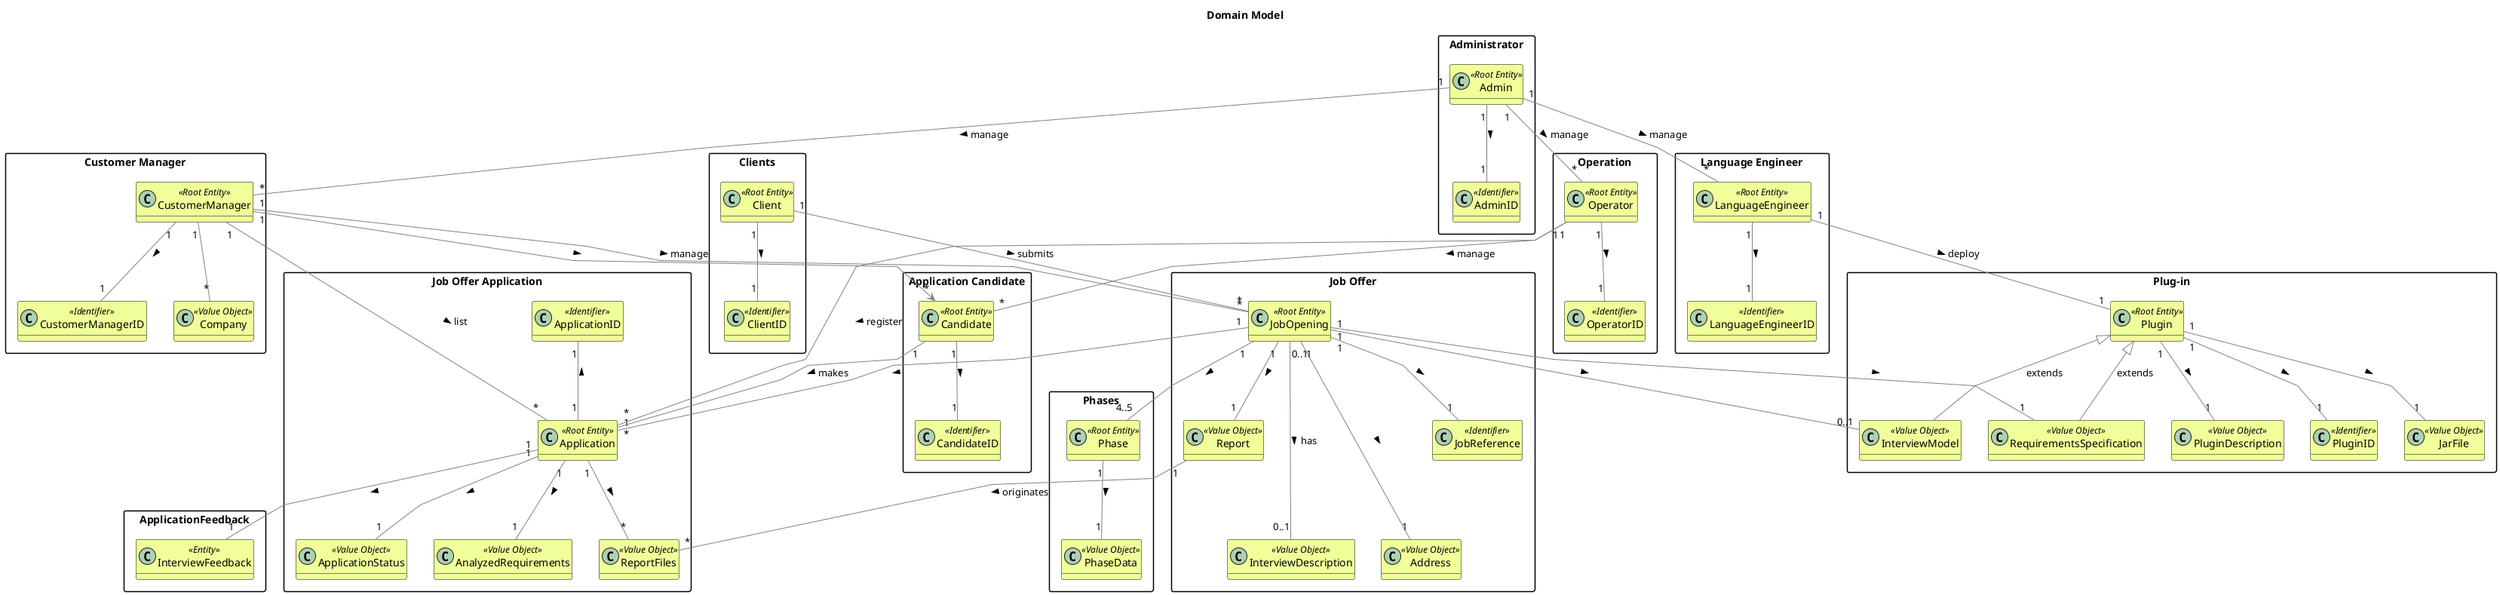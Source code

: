 

@startuml

skinparam monochrome false
skinparam packageStyle rectangle
skinparam shadowing false
skinparam linetype polyline

top to bottom direction

skinparam classAttributeIconSize 0

skinparam class {
    LifeLineBorderColor DarkBlue
    LifeLineBackgroundColor APPLICATION
    BackgroundColor #F0FF99
    ArrowColor grey
    BorderColor black
}

skinparam card {
    LifeLineBorderColor Green
    LifeLineBackgroundColor APPLICATION
    BackgroundColor #F0FFDD
    ArrowColor DarkGrey
    BorderColor Black
}


hide methods

title Domain Model



skinparam packageStyle rectangle




package "Job Offer" {

class InterviewDescription <<Value Object>>
class JobOpening <<Root Entity>>
class JobReference <<Identifier>>
class Report <<Value Object>>
class Address <<Value Object>>

}

package "Phases" {

class Phase <<Root Entity>>
class PhaseData <<Value Object>>

}

package "Plug-in" {
class Plugin <<Root Entity>>
class JarFile <<Value Object>>
class PluginDescription <<Value Object>>
class PluginID <<Identifier>>
class InterviewModel <<Value Object>>
class RequirementsSpecification <<Value Object>>
}

package "Job Offer Application" {

class Application <<Root Entity>>
class ApplicationID <<Identifier>>
class ApplicationStatus <<Value Object>>
class AnalyzedRequirements <<Value Object>>
class ReportFiles <<Value Object>>

}

package "ApplicationFeedback"{
class InterviewFeedback <<Entity>>
}

package "Customer Manager" {

class CustomerManager <<Root Entity>>
class CustomerManagerID <<Identifier>>
class Company <<Value Object>>

}

package "Language Engineer"{
class LanguageEngineer <<Root Entity>>
class LanguageEngineerID <<Identifier>>
}

package "Application Candidate" {

class Candidate <<Root Entity>>
class CandidateID <<Identifier>>

}

package "Operation"{
class Operator <<Root Entity>>
class OperatorID <<Identifier>>
}



package "Administrator"{

class Admin <<Root Entity>>
class AdminID <<Identifier>>


}

package "Clients" {
class ClientID <<Identifier>>
class Client <<Root Entity>>
}



CustomerManager "1" -- "*" Company


CustomerManager "1" -- "*" JobOpening : manage >


Client "1" -- "*" JobOpening : submits >

JobOpening "0..1" --- "0..1" InterviewDescription : has >
JobOpening "1" -- "1" Report : >
JobOpening "1" --- "1" Address :  >
JobOpening "1" -- "1" JobReference : >
JobOpening "1" -- "1" Application : >



Report "1" -- "*" ReportFiles : originates >

Application "1" -- "1" InterviewFeedback :  >
Application "1" -- "1" AnalyzedRequirements :  >
Application "1" -- "1" ApplicationStatus : >
Application "1" -- "*" ReportFiles : >
ApplicationID "1" -- "1" Application : <


CustomerManager "1" -- "1" CustomerManagerID :  >
LanguageEngineer "1" -- "1" LanguageEngineerID :  >





Candidate "1" -- "*" Application : makes >
Candidate "1" -- "1" CandidateID :  >

Admin "1" -- "1" AdminID :  >
Admin "1" -- "*" CustomerManager : manage >

Operator "1" -- "1" OperatorID :  >
Admin "1" -- "*" Operator : manage >


Admin "1" -- "*" LanguageEngineer : manage >


Plugin "1" -- "1" PluginDescription :  >
Plugin "1" -- "1" JarFile :  >
Plugin "1" -- "1" PluginID :  >

Plugin <|-- InterviewModel : extends
Plugin <|-- RequirementsSpecification : extends

JobOpening "1" -- "0..1" InterviewModel : >
JobOpening "1" -- "1" RequirementsSpecification : >

LanguageEngineer "1" -- "1" Plugin : deploy >

Operator "1" -- "*" Candidate : manage >

Operator "1" -- "*" Application : register >

CustomerManager "1" -- "*" Application : list >

CustomerManager "1" --> "*" Candidate :  >

JobOpening "1" -- "4..5" Phase : >

Phase "1" -- "1" PhaseData : >

Client "1" -- "1" ClientID : >

@enduml